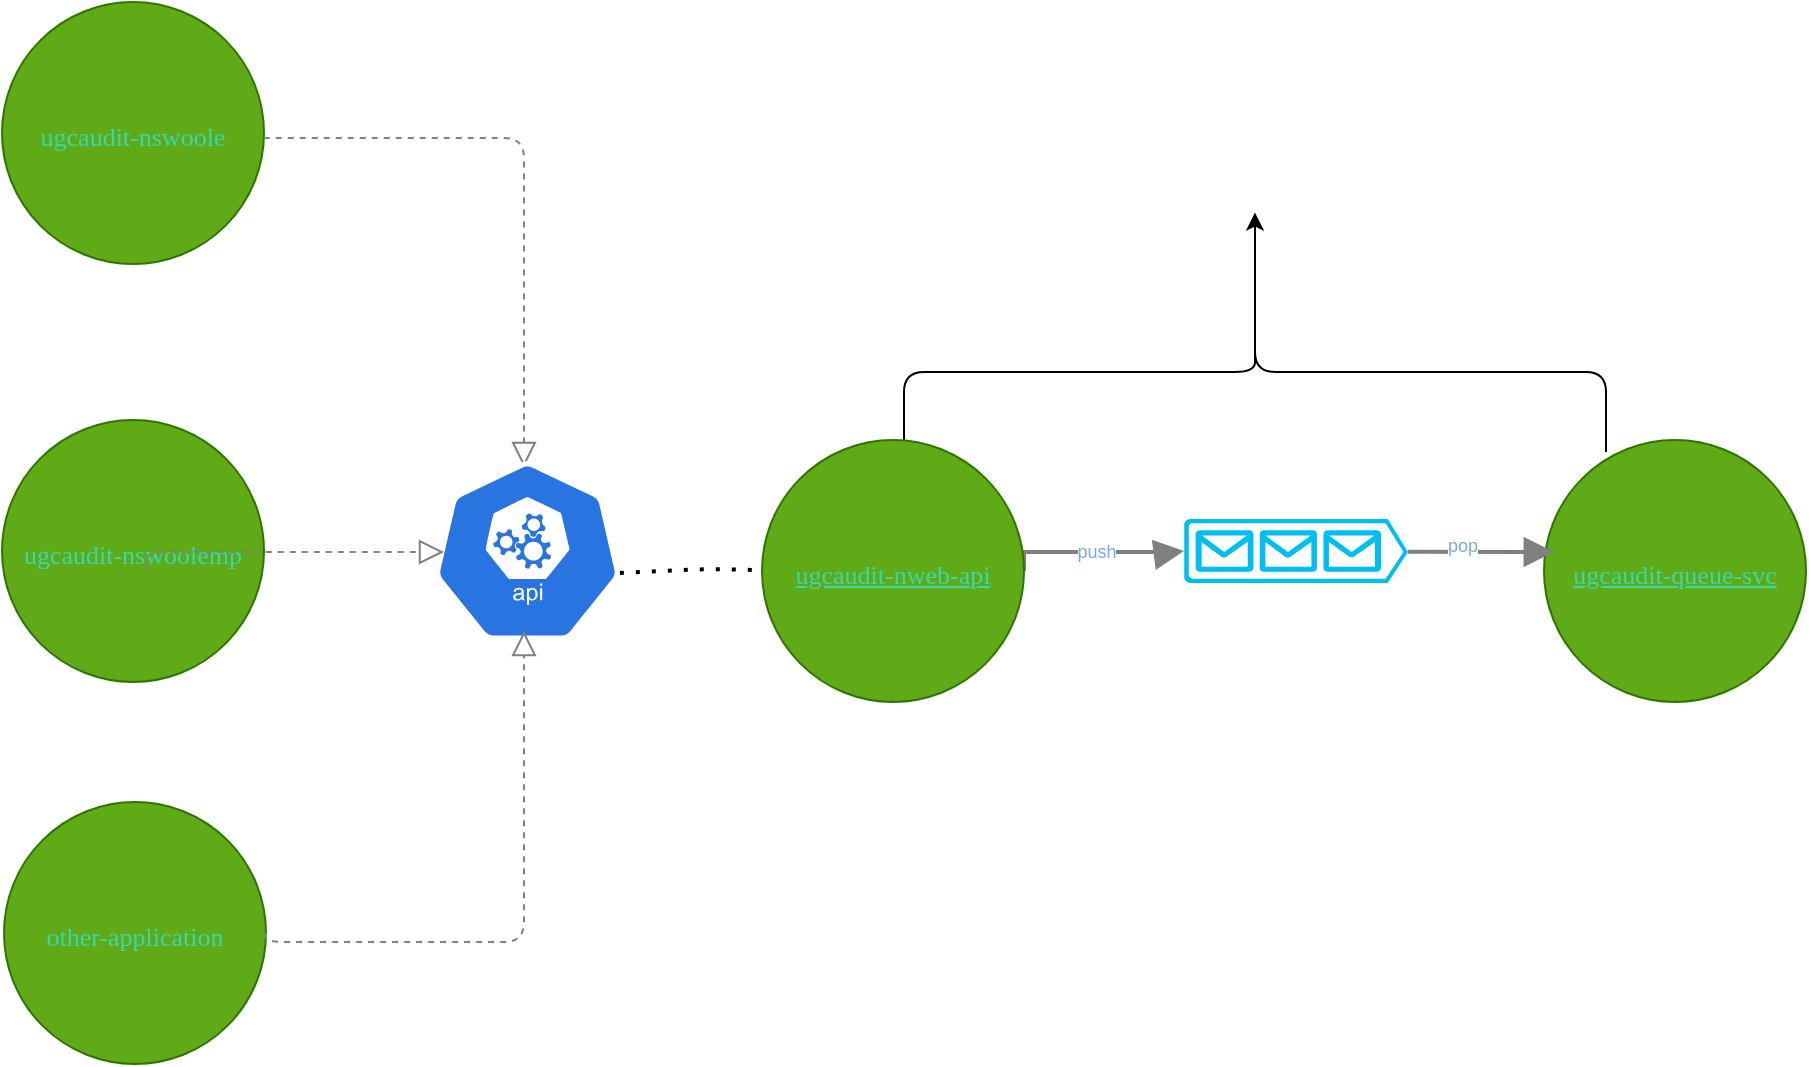 <mxfile version="13.7.3" type="github" pages="2">
  <diagram id="6I0OCvxSQrVGMHxT2VVA" name="Page-1">
    <mxGraphModel dx="946" dy="1623" grid="1" gridSize="10" guides="1" tooltips="1" connect="1" arrows="1" fold="1" page="1" pageScale="1" pageWidth="850" pageHeight="1100" math="0" shadow="0">
      <root>
        <mxCell id="0" />
        <mxCell id="1" parent="0" />
        <mxCell id="UUDMgLSoMB3PWKWiglzm-3" value="" style="shape=image;html=1;verticalAlign=top;verticalLabelPosition=bottom;labelBackgroundColor=#ffffff;imageAspect=0;aspect=fixed;image=https://cdn2.iconfinder.com/data/icons/font-awesome/1792/git-128.png;fontSize=9;" vertex="1" parent="1">
          <mxGeometry x="926" y="-100" width="59" height="55.31" as="geometry" />
        </mxCell>
        <mxCell id="UUDMgLSoMB3PWKWiglzm-4" value="&lt;a style=&quot;box-sizing: border-box ; color: rgb(54 , 217 , 173) ; background-color: transparent ; outline: 0px ; cursor: pointer ; transition: 0.3s ease 0s ; font-family: , , &amp;#34;segoe ui&amp;#34; , &amp;#34;pingfang sc&amp;#34; , &amp;#34;hiragino sans gb&amp;#34; , &amp;#34;microsoft yahei&amp;#34; , &amp;#34;helvetica neue&amp;#34; , &amp;#34;helvetica&amp;#34; , &amp;#34;arial&amp;#34; , sans-serif , &amp;#34;apple color emoji&amp;#34; , &amp;#34;segoe ui emoji&amp;#34; , &amp;#34;segoe ui symbol&amp;#34; ; font-size: 13px ; text-align: left&quot;&gt;ugcaudit-queue-svc&lt;/a&gt;" style="ellipse;whiteSpace=wrap;html=1;aspect=fixed;fontFamily=Lucida Console;fontSize=15;fillColor=#60a917;strokeColor=#2D7600;fontColor=#ffffff;align=center;" vertex="1" parent="1">
          <mxGeometry x="1100" y="69" width="131" height="131" as="geometry" />
        </mxCell>
        <mxCell id="UUDMgLSoMB3PWKWiglzm-5" value="&lt;div style=&quot;text-align: left&quot;&gt;&lt;span style=&quot;font-size: 13px&quot;&gt;&lt;font color=&quot;#36d9ad&quot;&gt;ugcaudit-nswoole&lt;/font&gt;&lt;/span&gt;&lt;/div&gt;" style="ellipse;whiteSpace=wrap;html=1;aspect=fixed;fontFamily=Lucida Console;fontSize=15;fillColor=#60a917;strokeColor=#2D7600;fontColor=#ffffff;align=center;" vertex="1" parent="1">
          <mxGeometry x="329" y="-150" width="131" height="131" as="geometry" />
        </mxCell>
        <mxCell id="UUDMgLSoMB3PWKWiglzm-6" value="&lt;div style=&quot;text-align: left&quot;&gt;&lt;span style=&quot;font-size: 13px&quot;&gt;&lt;font color=&quot;#36d9ad&quot;&gt;ugcaudit-nswoolemp&lt;/font&gt;&lt;/span&gt;&lt;/div&gt;" style="ellipse;whiteSpace=wrap;html=1;aspect=fixed;fontFamily=Lucida Console;fontSize=15;fillColor=#60a917;strokeColor=#2D7600;fontColor=#ffffff;align=center;" vertex="1" parent="1">
          <mxGeometry x="329" y="59" width="131" height="131" as="geometry" />
        </mxCell>
        <mxCell id="UUDMgLSoMB3PWKWiglzm-8" value="&lt;div style=&quot;text-align: left&quot;&gt;&lt;font color=&quot;#36d9ad&quot;&gt;&lt;span style=&quot;font-size: 13px&quot;&gt;other-application&lt;/span&gt;&lt;/font&gt;&lt;br&gt;&lt;/div&gt;" style="ellipse;whiteSpace=wrap;html=1;aspect=fixed;fontFamily=Lucida Console;fontSize=15;fillColor=#60a917;strokeColor=#2D7600;fontColor=#ffffff;align=center;" vertex="1" parent="1">
          <mxGeometry x="330" y="250" width="131" height="131" as="geometry" />
        </mxCell>
        <mxCell id="UUDMgLSoMB3PWKWiglzm-9" style="edgeStyle=elbowEdgeStyle;rounded=1;elbow=vertical;html=1;dashed=1;startSize=10;endArrow=block;endFill=0;endSize=10;jettySize=auto;orthogonalLoop=1;strokeColor=#808080;fontSize=14;entryX=0.5;entryY=0;entryDx=0;entryDy=0;" edge="1" parent="1">
          <mxGeometry relative="1" as="geometry">
            <mxPoint x="459.845" y="-82" as="sourcePoint" />
            <mxPoint x="590" y="82.5" as="targetPoint" />
            <Array as="points">
              <mxPoint x="610" y="-82" />
              <mxPoint x="610" y="-82" />
              <mxPoint x="550" y="-62" />
              <mxPoint x="600" y="68" />
              <mxPoint x="590" y="-82" />
              <mxPoint x="600" y="38" />
              <mxPoint x="560" y="18" />
              <mxPoint x="590" y="178" />
              <mxPoint x="762" y="148" />
            </Array>
          </mxGeometry>
        </mxCell>
        <mxCell id="UUDMgLSoMB3PWKWiglzm-11" value="" style="html=1;dashed=0;whitespace=wrap;fillColor=#2875E2;strokeColor=#ffffff;points=[[0.005,0.63,0],[0.1,0.2,0],[0.9,0.2,0],[0.5,0,0],[0.995,0.63,0],[0.72,0.99,0],[0.5,1,0],[0.28,0.99,0]];shape=mxgraph.kubernetes.icon;prIcon=api;fontSize=9;" vertex="1" parent="1">
          <mxGeometry x="530" y="79.5" width="123.5" height="90" as="geometry" />
        </mxCell>
        <mxCell id="UUDMgLSoMB3PWKWiglzm-33" value="" style="edgeStyle=orthogonalEdgeStyle;rounded=0;orthogonalLoop=1;jettySize=auto;html=1;fontSize=9;exitX=0.1;exitY=0.5;exitDx=0;exitDy=0;exitPerimeter=0;" edge="1" parent="1" source="UUDMgLSoMB3PWKWiglzm-27" target="UUDMgLSoMB3PWKWiglzm-3">
          <mxGeometry relative="1" as="geometry">
            <Array as="points" />
          </mxGeometry>
        </mxCell>
        <mxCell id="UUDMgLSoMB3PWKWiglzm-27" value="" style="shape=curlyBracket;whiteSpace=wrap;html=1;rounded=1;fontSize=9;direction=south;size=0.333;" vertex="1" parent="1">
          <mxGeometry x="780" y="15" width="351" height="60" as="geometry" />
        </mxCell>
        <mxCell id="UUDMgLSoMB3PWKWiglzm-37" style="edgeStyle=elbowEdgeStyle;rounded=1;elbow=vertical;html=1;dashed=1;startSize=10;endArrow=block;endFill=0;endSize=10;jettySize=auto;orthogonalLoop=1;strokeColor=#808080;fontSize=14;exitX=1;exitY=0.5;exitDx=0;exitDy=0;entryX=0.162;entryY=0.506;entryDx=0;entryDy=0;entryPerimeter=0;" edge="1" parent="1" target="UUDMgLSoMB3PWKWiglzm-11">
          <mxGeometry relative="1" as="geometry">
            <mxPoint x="401" y="133.5" as="sourcePoint" />
            <mxPoint x="527.96" y="125.02" as="targetPoint" />
            <Array as="points">
              <mxPoint x="440" y="125" />
              <mxPoint x="440" y="189" />
              <mxPoint x="410" y="99" />
              <mxPoint x="450" y="129" />
              <mxPoint x="480" y="134" />
              <mxPoint x="490" y="134" />
              <mxPoint x="450" y="159" />
              <mxPoint x="461" y="229" />
              <mxPoint x="470" y="189" />
              <mxPoint x="520" y="129" />
              <mxPoint x="510" y="239" />
              <mxPoint x="570" y="39" />
              <mxPoint x="600" y="199" />
              <mxPoint x="772" y="169" />
            </Array>
          </mxGeometry>
        </mxCell>
        <mxCell id="UUDMgLSoMB3PWKWiglzm-38" style="edgeStyle=elbowEdgeStyle;rounded=1;elbow=vertical;html=1;dashed=1;startSize=10;endArrow=block;endFill=0;endSize=10;jettySize=auto;orthogonalLoop=1;strokeColor=#808080;fontSize=14;exitX=1;exitY=0.5;exitDx=0;exitDy=0;" edge="1" parent="1" source="UUDMgLSoMB3PWKWiglzm-8">
          <mxGeometry relative="1" as="geometry">
            <mxPoint x="478" y="437" as="sourcePoint" />
            <mxPoint x="590" y="164.5" as="targetPoint" />
            <Array as="points">
              <mxPoint x="480" y="320" />
              <mxPoint x="590" y="290" />
              <mxPoint x="640" y="330" />
              <mxPoint x="589" y="290" />
              <mxPoint x="500" y="360" />
              <mxPoint x="550" y="370" />
              <mxPoint x="559" y="110" />
              <mxPoint x="589" y="270" />
              <mxPoint x="761" y="240" />
            </Array>
          </mxGeometry>
        </mxCell>
        <mxCell id="UUDMgLSoMB3PWKWiglzm-43" value="" style="verticalLabelPosition=bottom;html=1;verticalAlign=top;align=center;strokeColor=none;fillColor=#00BEF2;shape=mxgraph.azure.queue_generic;pointerEvents=1;fontSize=9;" vertex="1" parent="1">
          <mxGeometry x="920" y="108.5" width="112" height="32" as="geometry" />
        </mxCell>
        <mxCell id="UUDMgLSoMB3PWKWiglzm-51" value="" style="rounded=0;endArrow=none;endSize=10;dashed=0;html=1;strokeColor=#808080;strokeWidth=2;fontSize=9;exitX=1;exitY=0.5;exitDx=0;exitDy=0;" edge="1" parent="1" source="UUDMgLSoMB3PWKWiglzm-2">
          <mxGeometry relative="1" as="geometry">
            <mxPoint x="800" y="90" as="sourcePoint" />
            <mxPoint x="840" y="135" as="targetPoint" />
          </mxGeometry>
        </mxCell>
        <mxCell id="UUDMgLSoMB3PWKWiglzm-53" value="push" style="rounded=0;edgeStyle=orthogonalEdgeStyle;endArrow=block;endSize=10;dashed=0;html=1;strokeColor=#808080;strokeWidth=2;fontSize=9;exitX=1;exitY=0.5;exitDx=0;exitDy=0;fontColor=#7EA6E0;entryX=0;entryY=0.5;entryDx=0;entryDy=0;entryPerimeter=0;" edge="1" source="UUDMgLSoMB3PWKWiglzm-2" parent="1" target="UUDMgLSoMB3PWKWiglzm-43">
          <mxGeometry relative="1" as="geometry">
            <mxPoint x="890" y="230" as="targetPoint" />
            <mxPoint x="840" y="132" as="sourcePoint" />
            <Array as="points">
              <mxPoint x="840" y="125" />
              <mxPoint x="916" y="125" />
            </Array>
          </mxGeometry>
        </mxCell>
        <mxCell id="UUDMgLSoMB3PWKWiglzm-54" value="" style="rounded=0;edgeStyle=orthogonalEdgeStyle;endArrow=block;endSize=10;dashed=0;html=1;strokeColor=#808080;strokeWidth=2;fontSize=9;exitX=1;exitY=0.51;exitDx=0;exitDy=0;exitPerimeter=0;" edge="1" source="UUDMgLSoMB3PWKWiglzm-43" parent="1">
          <mxGeometry relative="1" as="geometry">
            <mxPoint x="1105" y="125" as="targetPoint" />
            <mxPoint x="1035" y="134" as="sourcePoint" />
            <Array as="points">
              <mxPoint x="1032" y="125" />
              <mxPoint x="1032" y="125" />
            </Array>
          </mxGeometry>
        </mxCell>
        <mxCell id="UUDMgLSoMB3PWKWiglzm-57" value="pop" style="edgeLabel;html=1;align=center;verticalAlign=middle;resizable=0;points=[];fontSize=9;fontColor=#7EA6E0;" vertex="1" connectable="0" parent="UUDMgLSoMB3PWKWiglzm-54">
          <mxGeometry x="-0.265" y="3" relative="1" as="geometry">
            <mxPoint as="offset" />
          </mxGeometry>
        </mxCell>
        <mxCell id="UUDMgLSoMB3PWKWiglzm-2" value="&lt;a style=&quot;box-sizing: border-box ; color: rgb(54 , 217 , 173) ; background-color: transparent ; outline: 0px ; cursor: pointer ; transition: 0.3s ease 0s ; font-family: , , &amp;#34;segoe ui&amp;#34; , &amp;#34;pingfang sc&amp;#34; , &amp;#34;hiragino sans gb&amp;#34; , &amp;#34;microsoft yahei&amp;#34; , &amp;#34;helvetica neue&amp;#34; , &amp;#34;helvetica&amp;#34; , &amp;#34;arial&amp;#34; , sans-serif , &amp;#34;apple color emoji&amp;#34; , &amp;#34;segoe ui emoji&amp;#34; , &amp;#34;segoe ui symbol&amp;#34; ; font-size: 13px ; text-align: left&quot;&gt;ugcaudit-nweb-api&lt;/a&gt;" style="ellipse;whiteSpace=wrap;html=1;aspect=fixed;fontFamily=Lucida Console;fontSize=15;fillColor=#60a917;strokeColor=#2D7600;fontColor=#ffffff;align=center;" vertex="1" parent="1">
          <mxGeometry x="709" y="69" width="131" height="131" as="geometry" />
        </mxCell>
        <mxCell id="UUDMgLSoMB3PWKWiglzm-55" value="" style="rounded=0;edgeStyle=orthogonalEdgeStyle;endArrow=block;endSize=10;dashed=0;html=1;strokeColor=#808080;strokeWidth=2;fontSize=9;" edge="1" parent="1">
          <mxGeometry relative="1" as="geometry">
            <mxPoint x="840" y="132" as="targetPoint" />
            <mxPoint x="840" y="132" as="sourcePoint" />
            <Array as="points" />
          </mxGeometry>
        </mxCell>
        <mxCell id="UUDMgLSoMB3PWKWiglzm-58" value="" style="endArrow=none;dashed=1;html=1;dashPattern=1 3;strokeWidth=2;fontSize=9;fontColor=#7EA6E0;exitX=0.874;exitY=0.583;exitDx=0;exitDy=0;exitPerimeter=0;" edge="1" parent="1">
          <mxGeometry width="50" height="50" relative="1" as="geometry">
            <mxPoint x="637.939" y="135.48" as="sourcePoint" />
            <mxPoint x="707" y="134" as="targetPoint" />
            <Array as="points">
              <mxPoint x="680" y="133.51" />
            </Array>
          </mxGeometry>
        </mxCell>
        <mxCell id="UUDMgLSoMB3PWKWiglzm-72" value="" style="shape=image;html=1;verticalAlign=top;verticalLabelPosition=bottom;labelBackgroundColor=#ffffff;imageAspect=0;aspect=fixed;image=https://cdn2.iconfinder.com/data/icons/action-line-1/32/http-128.png;fontSize=9;fontColor=#FFD966;" vertex="1" parent="1">
          <mxGeometry x="480" y="294.67" width="41.65" height="41.65" as="geometry" />
        </mxCell>
        <mxCell id="UUDMgLSoMB3PWKWiglzm-74" value="" style="shape=image;html=1;verticalAlign=top;verticalLabelPosition=bottom;labelBackgroundColor=#ffffff;imageAspect=0;aspect=fixed;image=https://cdn2.iconfinder.com/data/icons/action-line-1/32/http-128.png;fontSize=9;fontColor=#FFD966;" vertex="1" parent="1">
          <mxGeometry x="480" y="98.85" width="41.65" height="41.65" as="geometry" />
        </mxCell>
        <mxCell id="UUDMgLSoMB3PWKWiglzm-79" value="" style="shape=image;html=1;verticalAlign=top;verticalLabelPosition=bottom;labelBackgroundColor=#ffffff;imageAspect=0;aspect=fixed;image=https://cdn2.iconfinder.com/data/icons/action-line-1/32/http-128.png;fontSize=9;fontColor=#FFD966;" vertex="1" parent="1">
          <mxGeometry x="480" y="-110" width="41.65" height="41.65" as="geometry" />
        </mxCell>
      </root>
    </mxGraphModel>
  </diagram>
  <diagram id="1wSTKJ2FSzGwESIe_0Oa" name="Page-2">
    <mxGraphModel dx="946" dy="523" grid="1" gridSize="10" guides="1" tooltips="1" connect="1" arrows="1" fold="1" page="1" pageScale="1" pageWidth="827" pageHeight="1169" math="0" shadow="0">
      <root>
        <mxCell id="qW03YBkacD2OdUTcWY5z-0" />
        <mxCell id="qW03YBkacD2OdUTcWY5z-1" parent="qW03YBkacD2OdUTcWY5z-0" />
        <mxCell id="qW03YBkacD2OdUTcWY5z-2" value="&lt;div style=&quot;text-align: right&quot;&gt;&lt;br&gt;&lt;/div&gt;&lt;div style=&quot;text-align: justify&quot;&gt;&lt;br&gt;&lt;/div&gt;" style="rounded=0;whiteSpace=wrap;html=1;fontFamily=Lucida Console;fontSize=16;fillColor=#b0e3e6;strokeColor=#0e8088;align=left;" vertex="1" parent="qW03YBkacD2OdUTcWY5z-1">
          <mxGeometry x="40" y="40" width="657" height="243" as="geometry" />
        </mxCell>
        <mxCell id="qW03YBkacD2OdUTcWY5z-3" value="appB" style="ellipse;whiteSpace=wrap;html=1;aspect=fixed;fontFamily=Lucida Console;fontSize=15;fillColor=#60a917;strokeColor=#2D7600;fontColor=#ffffff;align=center;" vertex="1" parent="qW03YBkacD2OdUTcWY5z-1">
          <mxGeometry x="570" y="119" width="110" height="110" as="geometry" />
        </mxCell>
        <mxCell id="qW03YBkacD2OdUTcWY5z-4" value="NotifyAgent" style="whiteSpace=wrap;html=1;aspect=fixed;fillColor=#ffe6cc;strokeColor=#d79b00;align=center;" vertex="1" parent="qW03YBkacD2OdUTcWY5z-1">
          <mxGeometry x="70" y="112" width="130" height="130" as="geometry" />
        </mxCell>
        <mxCell id="qW03YBkacD2OdUTcWY5z-5" value="顺序执行：同一地址同一时间只允许一个通知在发送" style="text;html=1;align=center;verticalAlign=middle;resizable=0;points=[];autosize=1;fontSize=18;" vertex="1" parent="qW03YBkacD2OdUTcWY5z-1">
          <mxGeometry x="175" y="301" width="430" height="30" as="geometry" />
        </mxCell>
        <mxCell id="qW03YBkacD2OdUTcWY5z-6" value="" style="line;strokeWidth=2;html=1;" vertex="1" parent="qW03YBkacD2OdUTcWY5z-1">
          <mxGeometry x="200" y="122" width="380" height="10" as="geometry" />
        </mxCell>
        <mxCell id="qW03YBkacD2OdUTcWY5z-7" value="" style="line;strokeWidth=2;html=1;" vertex="1" parent="qW03YBkacD2OdUTcWY5z-1">
          <mxGeometry x="200" y="156.5" width="370" height="10" as="geometry" />
        </mxCell>
        <mxCell id="qW03YBkacD2OdUTcWY5z-8" value="" style="aspect=fixed;perimeter=ellipsePerimeter;html=1;align=center;shadow=0;dashed=0;fontColor=#4277BB;labelBackgroundColor=#ffffff;fontSize=12;spacingTop=3;image;image=img/lib/ibm/social/messaging.svg;" vertex="1" parent="qW03YBkacD2OdUTcWY5z-1">
          <mxGeometry x="460" y="129" width="30" height="30" as="geometry" />
        </mxCell>
        <mxCell id="qW03YBkacD2OdUTcWY5z-9" value="" style="aspect=fixed;perimeter=ellipsePerimeter;html=1;align=center;shadow=0;dashed=0;fontColor=#4277BB;labelBackgroundColor=#ffffff;fontSize=12;spacingTop=3;image;image=img/lib/ibm/social/messaging.svg;" vertex="1" parent="qW03YBkacD2OdUTcWY5z-1">
          <mxGeometry x="460" y="196.5" width="30" height="30" as="geometry" />
        </mxCell>
        <mxCell id="qW03YBkacD2OdUTcWY5z-10" value="" style="shape=partialRectangle;whiteSpace=wrap;html=1;left=0;right=0;fillColor=#fff2cc;strokeColor=#d6b656;" vertex="1" parent="qW03YBkacD2OdUTcWY5z-1">
          <mxGeometry x="200" y="127" width="140" height="33.5" as="geometry" />
        </mxCell>
        <mxCell id="qW03YBkacD2OdUTcWY5z-11" style="edgeStyle=orthogonalEdgeStyle;rounded=0;orthogonalLoop=1;jettySize=auto;html=1;" edge="1" parent="qW03YBkacD2OdUTcWY5z-1" source="qW03YBkacD2OdUTcWY5z-12" target="qW03YBkacD2OdUTcWY5z-14">
          <mxGeometry relative="1" as="geometry" />
        </mxCell>
        <mxCell id="qW03YBkacD2OdUTcWY5z-12" value="" style="aspect=fixed;perimeter=ellipsePerimeter;html=1;align=center;shadow=0;dashed=0;fontColor=#4277BB;labelBackgroundColor=#ffffff;fontSize=12;spacingTop=3;image;image=img/lib/ibm/social/messaging.svg;" vertex="1" parent="qW03YBkacD2OdUTcWY5z-1">
          <mxGeometry x="200" y="130" width="30" height="30" as="geometry" />
        </mxCell>
        <mxCell id="qW03YBkacD2OdUTcWY5z-13" style="edgeStyle=orthogonalEdgeStyle;rounded=0;orthogonalLoop=1;jettySize=auto;html=1;exitX=1;exitY=0.5;exitDx=0;exitDy=0;entryX=0;entryY=0.5;entryDx=0;entryDy=0;" edge="1" parent="qW03YBkacD2OdUTcWY5z-1" source="qW03YBkacD2OdUTcWY5z-14" target="qW03YBkacD2OdUTcWY5z-15">
          <mxGeometry relative="1" as="geometry" />
        </mxCell>
        <mxCell id="qW03YBkacD2OdUTcWY5z-14" value="" style="aspect=fixed;perimeter=ellipsePerimeter;html=1;align=center;shadow=0;dashed=0;fontColor=#4277BB;labelBackgroundColor=#ffffff;fontSize=12;spacingTop=3;image;image=img/lib/ibm/social/messaging.svg;" vertex="1" parent="qW03YBkacD2OdUTcWY5z-1">
          <mxGeometry x="255" y="130" width="30" height="30" as="geometry" />
        </mxCell>
        <mxCell id="qW03YBkacD2OdUTcWY5z-15" value="" style="aspect=fixed;perimeter=ellipsePerimeter;html=1;align=center;shadow=0;dashed=0;fontColor=#4277BB;labelBackgroundColor=#ffffff;fontSize=12;spacingTop=3;image;image=img/lib/ibm/social/messaging.svg;" vertex="1" parent="qW03YBkacD2OdUTcWY5z-1">
          <mxGeometry x="310" y="130" width="30" height="30" as="geometry" />
        </mxCell>
        <mxCell id="qW03YBkacD2OdUTcWY5z-16" value="" style="shape=partialRectangle;whiteSpace=wrap;html=1;left=0;right=0;fillColor=#fff2cc;strokeColor=#d6b656;" vertex="1" parent="qW03YBkacD2OdUTcWY5z-1">
          <mxGeometry x="200" y="197" width="140" height="30" as="geometry" />
        </mxCell>
        <mxCell id="qW03YBkacD2OdUTcWY5z-17" value="" style="line;strokeWidth=2;html=1;" vertex="1" parent="qW03YBkacD2OdUTcWY5z-1">
          <mxGeometry x="199" y="193" width="370" height="10" as="geometry" />
        </mxCell>
        <mxCell id="qW03YBkacD2OdUTcWY5z-18" value="" style="line;strokeWidth=2;html=1;align=left;" vertex="1" parent="qW03YBkacD2OdUTcWY5z-1">
          <mxGeometry x="200" y="222.5" width="390" height="8.5" as="geometry" />
        </mxCell>
        <mxCell id="qW03YBkacD2OdUTcWY5z-19" style="edgeStyle=orthogonalEdgeStyle;rounded=0;orthogonalLoop=1;jettySize=auto;html=1;exitX=1;exitY=0.5;exitDx=0;exitDy=0;" edge="1" parent="qW03YBkacD2OdUTcWY5z-1" source="qW03YBkacD2OdUTcWY5z-20" target="qW03YBkacD2OdUTcWY5z-22">
          <mxGeometry relative="1" as="geometry" />
        </mxCell>
        <mxCell id="qW03YBkacD2OdUTcWY5z-20" value="" style="aspect=fixed;perimeter=ellipsePerimeter;html=1;align=center;shadow=0;dashed=0;fontColor=#4277BB;labelBackgroundColor=#ffffff;fontSize=12;spacingTop=3;image;image=img/lib/ibm/social/messaging.svg;" vertex="1" parent="qW03YBkacD2OdUTcWY5z-1">
          <mxGeometry x="200" y="199" width="30" height="30" as="geometry" />
        </mxCell>
        <mxCell id="qW03YBkacD2OdUTcWY5z-21" style="edgeStyle=orthogonalEdgeStyle;rounded=0;orthogonalLoop=1;jettySize=auto;html=1;exitX=1;exitY=0.5;exitDx=0;exitDy=0;entryX=0;entryY=0.5;entryDx=0;entryDy=0;" edge="1" parent="qW03YBkacD2OdUTcWY5z-1" source="qW03YBkacD2OdUTcWY5z-22" target="qW03YBkacD2OdUTcWY5z-23">
          <mxGeometry relative="1" as="geometry">
            <Array as="points">
              <mxPoint x="285" y="214" />
            </Array>
          </mxGeometry>
        </mxCell>
        <mxCell id="qW03YBkacD2OdUTcWY5z-22" value="" style="aspect=fixed;perimeter=ellipsePerimeter;html=1;align=center;shadow=0;dashed=0;fontColor=#4277BB;labelBackgroundColor=#ffffff;fontSize=12;spacingTop=3;image;image=img/lib/ibm/social/messaging.svg;" vertex="1" parent="qW03YBkacD2OdUTcWY5z-1">
          <mxGeometry x="255" y="198" width="30" height="30" as="geometry" />
        </mxCell>
        <mxCell id="qW03YBkacD2OdUTcWY5z-23" value="" style="aspect=fixed;perimeter=ellipsePerimeter;html=1;align=center;shadow=0;dashed=0;fontColor=#4277BB;labelBackgroundColor=#ffffff;fontSize=12;spacingTop=3;image;image=img/lib/ibm/social/messaging.svg;" vertex="1" parent="qW03YBkacD2OdUTcWY5z-1">
          <mxGeometry x="310" y="199" width="30" height="30" as="geometry" />
        </mxCell>
        <mxCell id="qW03YBkacD2OdUTcWY5z-24" value="等待区" style="text;html=1;align=center;verticalAlign=middle;resizable=0;points=[];autosize=1;fontSize=14;" vertex="1" parent="qW03YBkacD2OdUTcWY5z-1">
          <mxGeometry x="240" y="160.5" width="60" height="20" as="geometry" />
        </mxCell>
        <mxCell id="qW03YBkacD2OdUTcWY5z-25" value="等待区" style="text;html=1;align=center;verticalAlign=middle;resizable=0;points=[];autosize=1;fontSize=14;" vertex="1" parent="qW03YBkacD2OdUTcWY5z-1">
          <mxGeometry x="240" y="231" width="60" height="20" as="geometry" />
        </mxCell>
        <mxCell id="qW03YBkacD2OdUTcWY5z-26" value="To:appB/addressX" style="text;html=1;align=center;verticalAlign=middle;resizable=0;points=[];autosize=1;fontSize=14;" vertex="1" parent="qW03YBkacD2OdUTcWY5z-1">
          <mxGeometry x="410" y="166.5" width="130" height="20" as="geometry" />
        </mxCell>
        <mxCell id="qW03YBkacD2OdUTcWY5z-27" value="To:appB/addressY" style="text;html=1;align=center;verticalAlign=middle;resizable=0;points=[];autosize=1;fontSize=14;" vertex="1" parent="qW03YBkacD2OdUTcWY5z-1">
          <mxGeometry x="410" y="231" width="130" height="20" as="geometry" />
        </mxCell>
      </root>
    </mxGraphModel>
  </diagram>
</mxfile>
